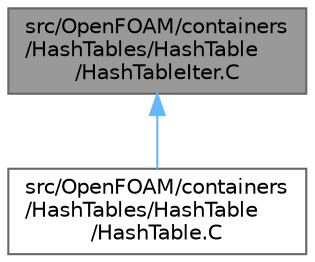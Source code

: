 digraph "src/OpenFOAM/containers/HashTables/HashTable/HashTableIter.C"
{
 // LATEX_PDF_SIZE
  bgcolor="transparent";
  edge [fontname=Helvetica,fontsize=10,labelfontname=Helvetica,labelfontsize=10];
  node [fontname=Helvetica,fontsize=10,shape=box,height=0.2,width=0.4];
  Node1 [id="Node000001",label="src/OpenFOAM/containers\l/HashTables/HashTable\l/HashTableIter.C",height=0.2,width=0.4,color="gray40", fillcolor="grey60", style="filled", fontcolor="black",tooltip=" "];
  Node1 -> Node2 [id="edge1_Node000001_Node000002",dir="back",color="steelblue1",style="solid",tooltip=" "];
  Node2 [id="Node000002",label="src/OpenFOAM/containers\l/HashTables/HashTable\l/HashTable.C",height=0.2,width=0.4,color="grey40", fillcolor="white", style="filled",URL="$HashTable_8C.html",tooltip=" "];
}

